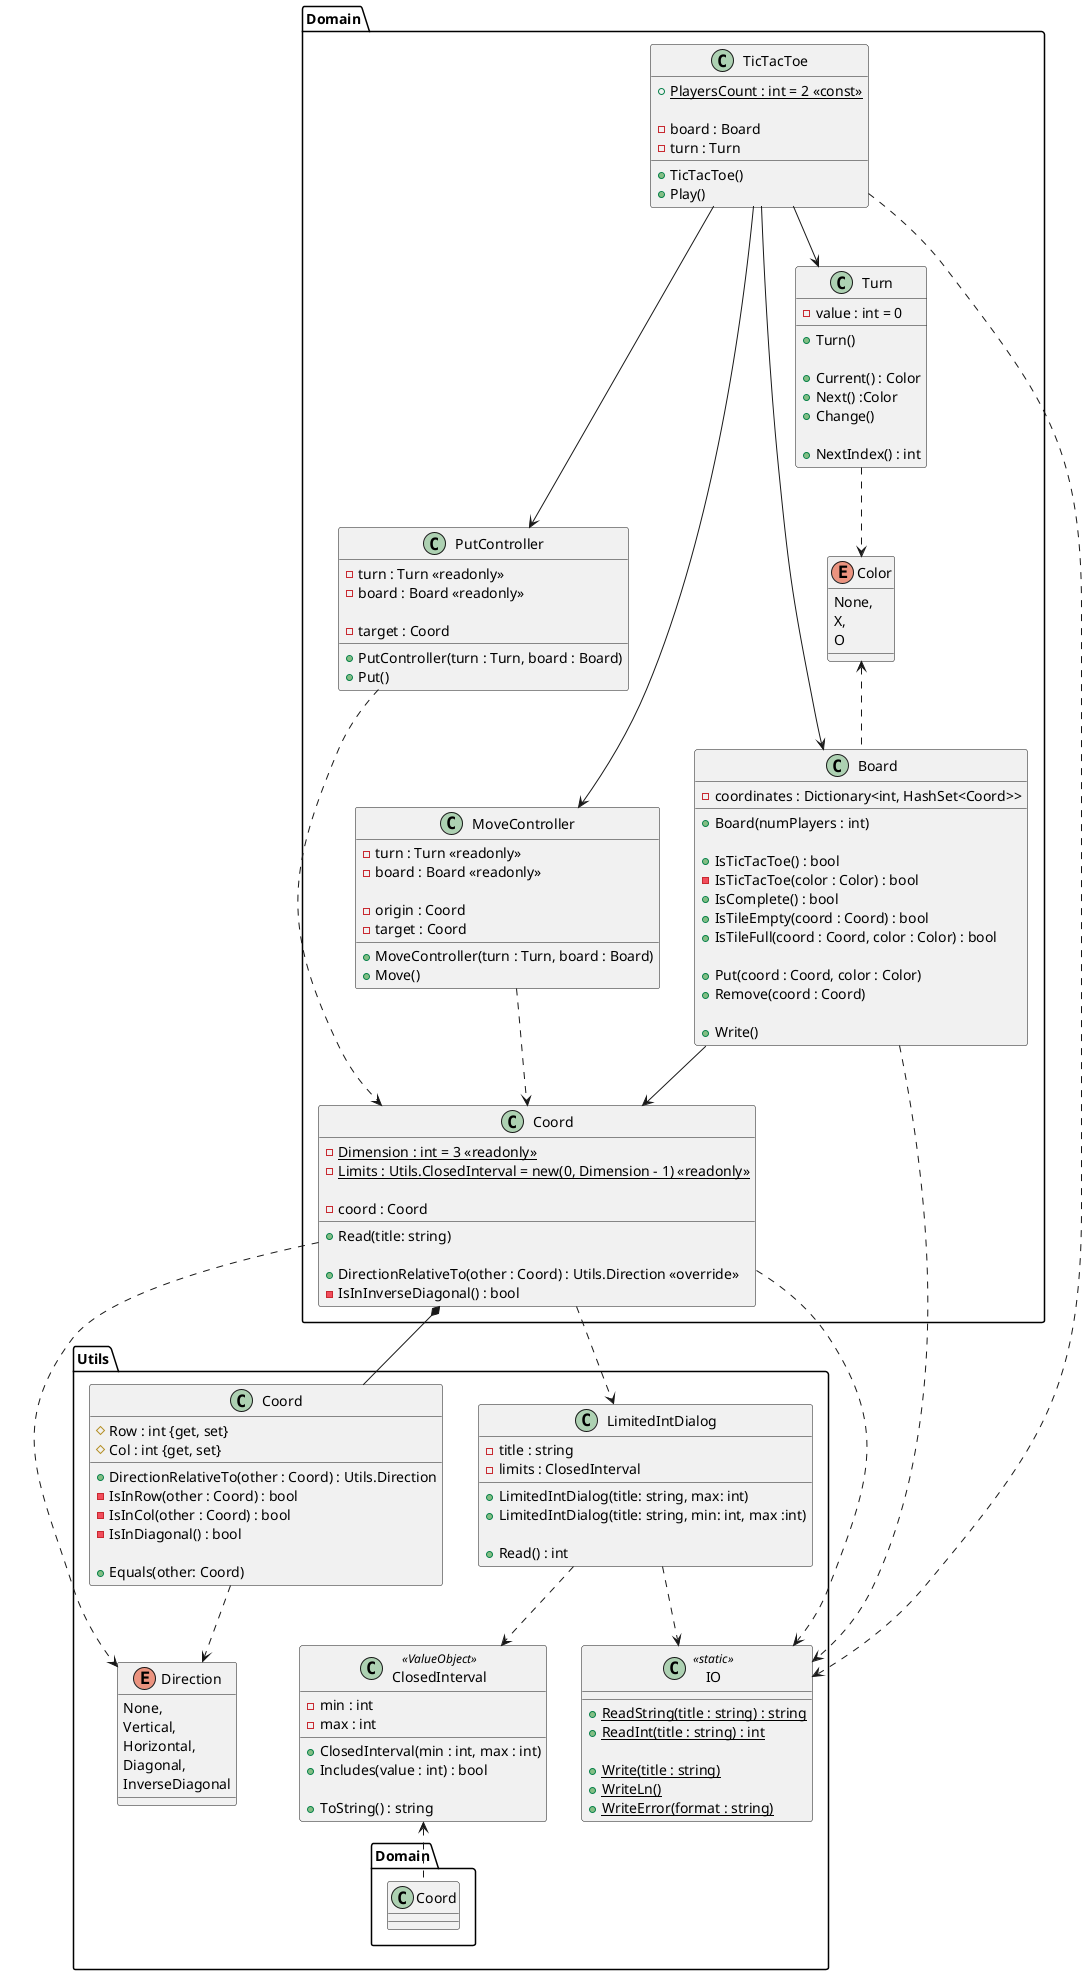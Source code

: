 @startuml

package Utils
{
    enum Utils.Direction
    {
        None,
        Vertical,
        Horizontal,
        Diagonal,
        InverseDiagonal
    }

    class ClosedInterval <<ValueObject>>
    {
        -min : int
        -max : int
        
        +ClosedInterval(min : int, max : int)
        +Includes(value : int) : bool
        
        +ToString() : string
    }
    ClosedInterval <.. Domain.Coord
    
    class Utils.LimitedIntDialog
    {
        -title : string
        -limits : ClosedInterval
        
        +LimitedIntDialog(title: string, max: int)
        +LimitedIntDialog(title: string, min: int, max :int)
        
        +Read() : int
    }
    Utils.LimitedIntDialog ..> Utils.IO
    Utils.LimitedIntDialog ..> ClosedInterval
    
    class Utils.Coord
    {
        #Row : int {get, set}
        #Col : int {get, set}
        
        +DirectionRelativeTo(other : Coord) : Utils.Direction
        -IsInRow(other : Coord) : bool
        -IsInCol(other : Coord) : bool
        -IsInDiagonal() : bool
        
        +Equals(other: Coord)
    }
    Utils.Coord ..> Utils.Direction
}

package Domain
{
    enum Color
    {
        None,
        X,
        O
    }
    Color <.. Board
    
    class Domain.Coord
    {
        -{static} Dimension : int = 3 <<readonly>>
        -{field}{static} Limits : Utils.ClosedInterval = new(0, Dimension - 1) <<readonly>>
     
        -coord : Coord   
        +Read(title: string)
        
        +DirectionRelativeTo(other : Coord) : Utils.Direction <<override>>
        -IsInInverseDiagonal() : bool
    }
    Domain.Coord *-- Utils.Coord 
    Domain.Coord ..> Utils.Direction
    Domain.Coord ..> Utils.IO
    Domain.Coord ..> Utils.LimitedIntDialog
    
    class Board
    {
        -coordinates : Dictionary<int, HashSet<Coord>>
            
        +Board(numPlayers : int)
        
        +IsTicTacToe() : bool
        -IsTicTacToe(color : Color) : bool
        +IsComplete() : bool
        +IsTileEmpty(coord : Coord) : bool
        +IsTileFull(coord : Coord, color : Color) : bool
    
        +Put(coord : Coord, color : Color)
        +Remove(coord : Coord)    
        
        +Write()
    }
    Board ..> Utils.IO
    Board --> Domain.Coord
    
    class Turn
    {
        -value : int = 0
        
        +Turn()
        
        +Current() : Color
        +Next() :Color
        +Change()
        
        +NextIndex() : int
    }
    Turn ..> Color
    
    class TicTacToe
    {
        +PlayersCount : int = 2 {static} <<const>>
        
        -board : Board 
        -turn : Turn
        
        +TicTacToe()
        +Play()
    }
    TicTacToe --> Board
    TicTacToe --> Turn
    TicTacToe --> PutController
    TicTacToe --> MoveController
    TicTacToe ..> Utils.IO
    
    class PutController
    {
        -turn : Turn <<readonly>>
        -board : Board <<readonly>>
        
        -target : Coord
        
        +PutController(turn : Turn, board : Board)
        +Put()
    }
    PutController ..> Coord
    
    class MoveController
    {
        -turn : Turn <<readonly>>
        -board : Board <<readonly>>
        
        -origin : Coord
        -target : Coord
        
        +MoveController(turn : Turn, board : Board)
        +Move()
    }
    MoveController ..> Coord
    
    class Utils.IO <<static>>
    {
        +ReadString(title : string) : string {static}
        +ReadInt(title : string) : int {static}
        
        +Write(title : string) {static}
        +WriteLn() {static}
        +WriteError(format : string) {static}
    }
}

@enduml